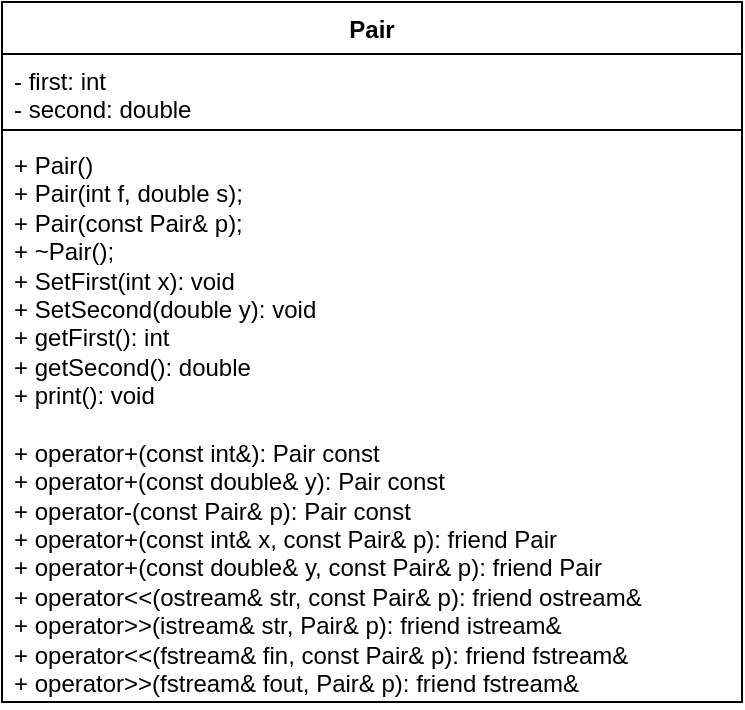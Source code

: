 <mxfile version="24.2.5" type="device">
  <diagram name="Страница — 1" id="Z-3EQ_TKJFBD8b4hlEaK">
    <mxGraphModel dx="472" dy="828" grid="1" gridSize="10" guides="1" tooltips="1" connect="1" arrows="1" fold="1" page="1" pageScale="1" pageWidth="827" pageHeight="1169" math="0" shadow="0">
      <root>
        <mxCell id="0" />
        <mxCell id="1" parent="0" />
        <mxCell id="8xl9Y21ipp0Xj_01gZWr-1" value="Pair" style="swimlane;fontStyle=1;align=center;verticalAlign=top;childLayout=stackLayout;horizontal=1;startSize=26;horizontalStack=0;resizeParent=1;resizeParentMax=0;resizeLast=0;collapsible=1;marginBottom=0;whiteSpace=wrap;html=1;" parent="1" vertex="1">
          <mxGeometry x="80" y="130" width="370" height="350" as="geometry" />
        </mxCell>
        <mxCell id="8xl9Y21ipp0Xj_01gZWr-2" value="- first: int&lt;div&gt;- second: double&lt;/div&gt;" style="text;strokeColor=none;fillColor=none;align=left;verticalAlign=top;spacingLeft=4;spacingRight=4;overflow=hidden;rotatable=0;points=[[0,0.5],[1,0.5]];portConstraint=eastwest;whiteSpace=wrap;html=1;" parent="8xl9Y21ipp0Xj_01gZWr-1" vertex="1">
          <mxGeometry y="26" width="370" height="34" as="geometry" />
        </mxCell>
        <mxCell id="8xl9Y21ipp0Xj_01gZWr-3" value="" style="line;strokeWidth=1;fillColor=none;align=left;verticalAlign=middle;spacingTop=-1;spacingLeft=3;spacingRight=3;rotatable=0;labelPosition=right;points=[];portConstraint=eastwest;strokeColor=inherit;" parent="8xl9Y21ipp0Xj_01gZWr-1" vertex="1">
          <mxGeometry y="60" width="370" height="8" as="geometry" />
        </mxCell>
        <mxCell id="8xl9Y21ipp0Xj_01gZWr-4" value="&lt;div&gt;+ Pair()&lt;/div&gt;&lt;div&gt;&lt;span style=&quot;background-color: initial;&quot;&gt;+&lt;/span&gt;&lt;span style=&quot;background-color: initial;&quot;&gt;&amp;nbsp;&lt;/span&gt;Pair(int f, double s);&lt;/div&gt;&lt;div&gt;&lt;span style=&quot;background-color: initial;&quot;&gt;+&lt;/span&gt;&lt;span style=&quot;background-color: initial;&quot;&gt;&amp;nbsp;&lt;/span&gt;Pair(const Pair&amp;amp; p);&lt;/div&gt;&lt;div&gt;&lt;span style=&quot;background-color: initial;&quot;&gt;+&lt;/span&gt;&lt;span style=&quot;background-color: initial;&quot;&gt;&amp;nbsp;&lt;/span&gt;~Pair();&lt;/div&gt;&lt;div&gt;&lt;span style=&quot;background-color: initial;&quot;&gt;+&lt;/span&gt;&lt;span style=&quot;background-color: initial;&quot;&gt;&amp;nbsp;&lt;/span&gt;SetFirst(int x):&amp;nbsp;&lt;span style=&quot;background-color: initial;&quot;&gt;void&lt;/span&gt;&lt;span style=&quot;background-color: initial;&quot;&gt;&amp;nbsp;&lt;/span&gt;&lt;/div&gt;&lt;div&gt;&lt;span style=&quot;background-color: initial;&quot;&gt;+&lt;/span&gt;&lt;span style=&quot;background-color: initial;&quot;&gt;&amp;nbsp;&lt;/span&gt;SetSecond(double y):&amp;nbsp;&lt;span style=&quot;background-color: initial;&quot;&gt;void&lt;/span&gt;&lt;span style=&quot;background-color: initial;&quot;&gt;&amp;nbsp;&lt;/span&gt;&lt;/div&gt;&lt;div&gt;&lt;span style=&quot;background-color: initial;&quot;&gt;+&lt;/span&gt;&lt;span style=&quot;background-color: initial;&quot;&gt;&amp;nbsp;&lt;/span&gt;getFirst():&amp;nbsp;&lt;span style=&quot;background-color: initial;&quot;&gt;int&lt;/span&gt;&lt;span style=&quot;background-color: initial;&quot;&gt;&amp;nbsp;&lt;/span&gt;&lt;/div&gt;&lt;div&gt;&lt;span style=&quot;background-color: initial;&quot;&gt;+&lt;/span&gt;&lt;span style=&quot;background-color: initial;&quot;&gt;&amp;nbsp;&lt;/span&gt;getSecond():&amp;nbsp;&lt;span style=&quot;background-color: initial;&quot;&gt;double&lt;/span&gt;&lt;span style=&quot;background-color: initial;&quot;&gt;&amp;nbsp;&lt;/span&gt;&lt;/div&gt;&lt;div&gt;&lt;span style=&quot;background-color: initial;&quot;&gt;+&lt;/span&gt;&lt;span style=&quot;background-color: initial;&quot;&gt;&amp;nbsp;&lt;/span&gt;print():&amp;nbsp;&lt;span style=&quot;background-color: initial;&quot;&gt;void&lt;/span&gt;&lt;span style=&quot;background-color: initial;&quot;&gt;&amp;nbsp;&lt;/span&gt;&lt;/div&gt;&lt;div&gt;&lt;br&gt;&lt;/div&gt;&lt;div&gt;&lt;span style=&quot;background-color: initial;&quot;&gt;+&lt;/span&gt;&lt;span style=&quot;background-color: initial;&quot;&gt;&amp;nbsp;&lt;/span&gt;operator+(const int&amp;amp;):&amp;nbsp;&lt;span style=&quot;background-color: initial;&quot;&gt;Pair&lt;/span&gt;&lt;span style=&quot;background-color: initial;&quot;&gt;&amp;nbsp;const&lt;/span&gt;&lt;/div&gt;&lt;div&gt;&lt;span style=&quot;background-color: initial;&quot;&gt;+&amp;nbsp;&lt;/span&gt;operator+(const double&amp;amp; y):&lt;span style=&quot;background-color: initial;&quot;&gt;&amp;nbsp;&lt;/span&gt;&lt;span style=&quot;background-color: initial;&quot;&gt;Pair&lt;/span&gt;&lt;span style=&quot;background-color: initial;&quot;&gt;&amp;nbsp;&lt;/span&gt;&lt;span style=&quot;background-color: initial;&quot;&gt;const&lt;/span&gt;&lt;/div&gt;&lt;div&gt;&lt;span style=&quot;background-color: initial;&quot;&gt;+&lt;/span&gt;&lt;span style=&quot;background-color: initial;&quot;&gt;&amp;nbsp;&lt;/span&gt;operator-(const Pair&amp;amp; p):&amp;nbsp;&lt;span style=&quot;background-color: initial;&quot;&gt;Pair&lt;/span&gt;&lt;span style=&quot;background-color: initial;&quot;&gt;&amp;nbsp;const&lt;/span&gt;&lt;/div&gt;&lt;div&gt;&lt;span style=&quot;background-color: initial;&quot;&gt;+&lt;/span&gt;&lt;span style=&quot;background-color: initial;&quot;&gt;&amp;nbsp;&lt;/span&gt;operator+(const int&amp;amp; x, const Pair&amp;amp; p):&amp;nbsp;&lt;span style=&quot;background-color: initial;&quot;&gt;friend Pair&lt;/span&gt;&lt;span style=&quot;background-color: initial;&quot;&gt;&amp;nbsp;&lt;/span&gt;&lt;/div&gt;&lt;div&gt;&lt;span style=&quot;background-color: initial;&quot;&gt;+&lt;/span&gt;&lt;span style=&quot;background-color: initial;&quot;&gt;&amp;nbsp;&lt;/span&gt;operator+(const double&amp;amp; y, const Pair&amp;amp; p):&amp;nbsp;&lt;span style=&quot;background-color: initial;&quot;&gt;friend Pair&lt;/span&gt;&lt;span style=&quot;background-color: initial;&quot;&gt;&amp;nbsp;&lt;/span&gt;&lt;/div&gt;&lt;div&gt;&lt;span style=&quot;background-color: initial;&quot;&gt;+&lt;/span&gt;&lt;span style=&quot;background-color: initial;&quot;&gt;&amp;nbsp;&lt;/span&gt;operator&amp;lt;&amp;lt;(ostream&amp;amp; str, const Pair&amp;amp; p):&amp;nbsp;&lt;span style=&quot;background-color: initial;&quot;&gt;friend ostream&amp;amp;&lt;/span&gt;&lt;/div&gt;&lt;div&gt;&lt;span style=&quot;background-color: initial;&quot;&gt;+ operator&amp;gt;&amp;gt;(istream&amp;amp; str, Pair&amp;amp; p): friend istream&amp;amp;&lt;/span&gt;&lt;/div&gt;&lt;div&gt;&lt;div&gt;&lt;span style=&quot;background-color: initial;&quot;&gt;+&lt;/span&gt;&lt;span style=&quot;background-color: initial;&quot;&gt;&amp;nbsp;&lt;/span&gt;operator&amp;lt;&amp;lt;(fstream&amp;amp; fin, const Pair&amp;amp; p):&amp;nbsp;&lt;span style=&quot;background-color: initial;&quot;&gt;friend fstream&amp;amp;&lt;/span&gt;&lt;/div&gt;&lt;div&gt;&lt;span style=&quot;background-color: initial;&quot;&gt;+ operator&amp;gt;&amp;gt;(fstream&amp;amp; fout, Pair&amp;amp; p): friend fstream&amp;amp;&lt;/span&gt;&lt;/div&gt;&lt;/div&gt;&lt;div&gt;&lt;span style=&quot;background-color: initial;&quot;&gt;&amp;nbsp;&lt;/span&gt;&lt;/div&gt;" style="text;strokeColor=none;fillColor=none;align=left;verticalAlign=top;spacingLeft=4;spacingRight=4;overflow=hidden;rotatable=0;points=[[0,0.5],[1,0.5]];portConstraint=eastwest;whiteSpace=wrap;html=1;" parent="8xl9Y21ipp0Xj_01gZWr-1" vertex="1">
          <mxGeometry y="68" width="370" height="282" as="geometry" />
        </mxCell>
      </root>
    </mxGraphModel>
  </diagram>
</mxfile>
